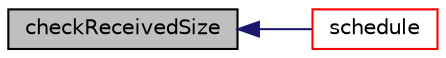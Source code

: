 digraph "checkReceivedSize"
{
  bgcolor="transparent";
  edge [fontname="Helvetica",fontsize="10",labelfontname="Helvetica",labelfontsize="10"];
  node [fontname="Helvetica",fontsize="10",shape=record];
  rankdir="LR";
  Node1 [label="checkReceivedSize",height=0.2,width=0.4,color="black", fillcolor="grey75", style="filled", fontcolor="black"];
  Node1 -> Node2 [dir="back",color="midnightblue",fontsize="10",style="solid",fontname="Helvetica"];
  Node2 [label="schedule",height=0.2,width=0.4,color="red",URL="$a01438.html#a29cfdd8ae6b2f25bc5294fb74d47ce50",tooltip="Return a schedule. Demand driven. See above. "];
}
